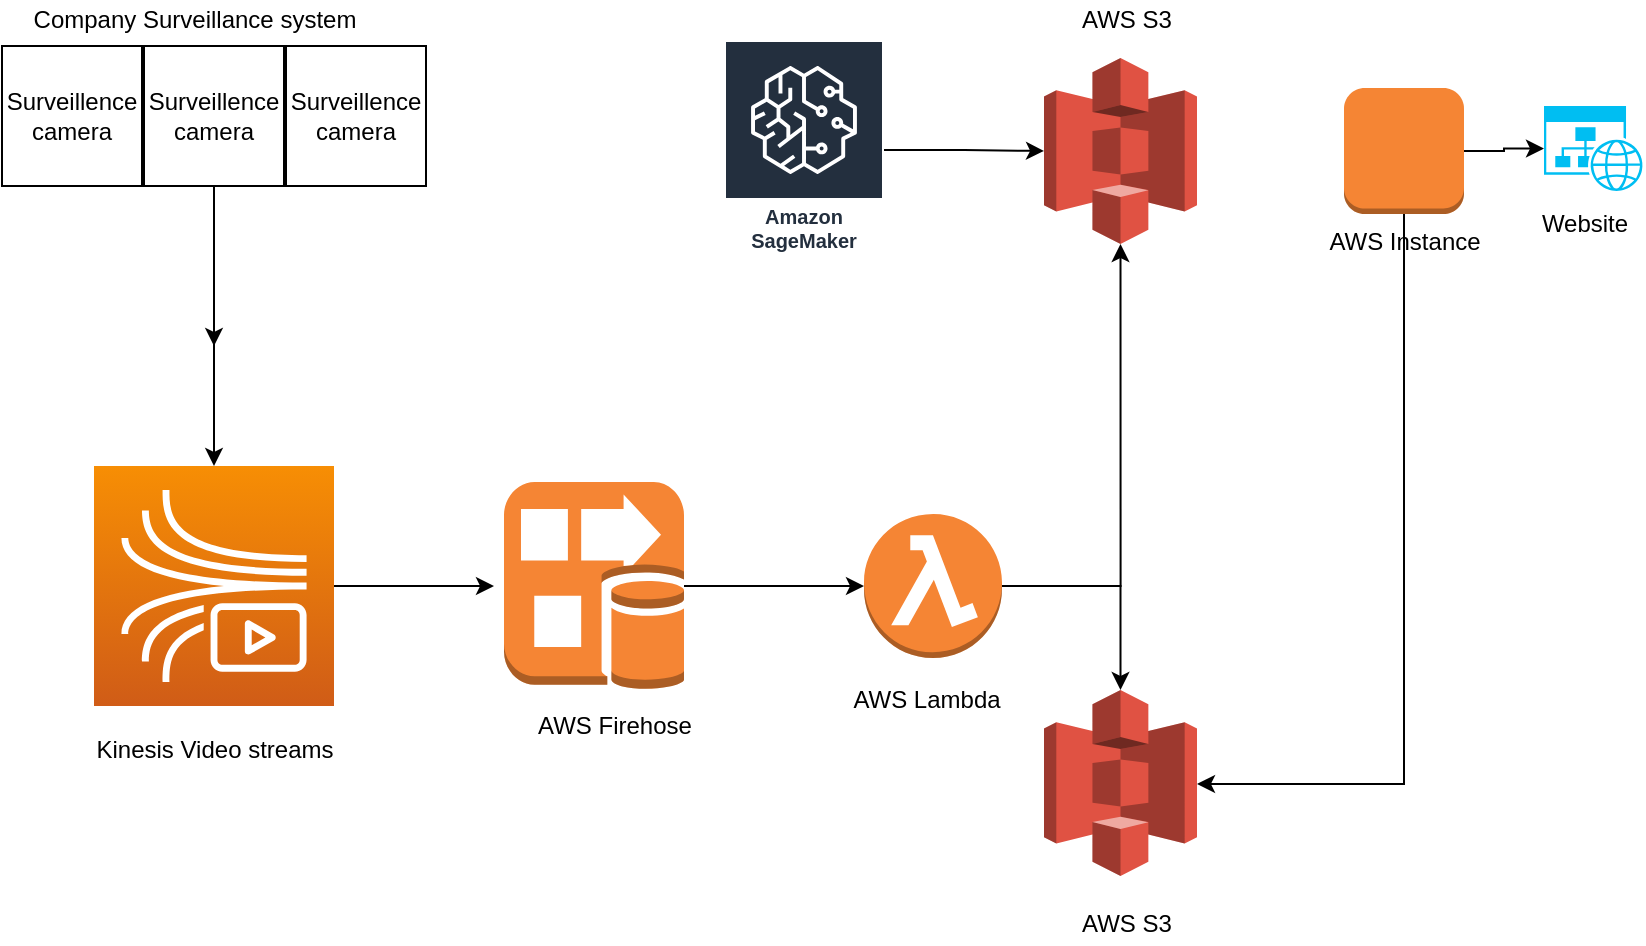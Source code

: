 <mxfile version="13.4.0" type="device"><diagram id="LIftVa69IGDCK4Xy-dfY" name="Page-1"><mxGraphModel dx="868" dy="492" grid="1" gridSize="10" guides="1" tooltips="1" connect="1" arrows="1" fold="1" page="1" pageScale="1" pageWidth="850" pageHeight="1100" math="0" shadow="0"><root><mxCell id="0"/><mxCell id="1" parent="0"/><mxCell id="ctcqPym9dkBFHFLK2jSZ-30" style="edgeStyle=orthogonalEdgeStyle;rounded=0;orthogonalLoop=1;jettySize=auto;html=1;entryX=0.5;entryY=1;entryDx=0;entryDy=0;entryPerimeter=0;" edge="1" parent="1" source="ctcqPym9dkBFHFLK2jSZ-1" target="ctcqPym9dkBFHFLK2jSZ-27"><mxGeometry relative="1" as="geometry"/></mxCell><mxCell id="ctcqPym9dkBFHFLK2jSZ-32" style="edgeStyle=orthogonalEdgeStyle;rounded=0;orthogonalLoop=1;jettySize=auto;html=1;" edge="1" parent="1" source="ctcqPym9dkBFHFLK2jSZ-1" target="ctcqPym9dkBFHFLK2jSZ-31"><mxGeometry relative="1" as="geometry"/></mxCell><mxCell id="ctcqPym9dkBFHFLK2jSZ-1" value="" style="outlineConnect=0;dashed=0;verticalLabelPosition=bottom;verticalAlign=top;align=center;html=1;shape=mxgraph.aws3.lambda_function;fillColor=#F58534;gradientColor=none;" vertex="1" parent="1"><mxGeometry x="460" y="314" width="69" height="72" as="geometry"/></mxCell><mxCell id="ctcqPym9dkBFHFLK2jSZ-9" value="" style="edgeStyle=orthogonalEdgeStyle;rounded=0;orthogonalLoop=1;jettySize=auto;html=1;" edge="1" parent="1" source="ctcqPym9dkBFHFLK2jSZ-3"><mxGeometry relative="1" as="geometry"><mxPoint x="135" y="290" as="targetPoint"/></mxGeometry></mxCell><mxCell id="ctcqPym9dkBFHFLK2jSZ-19" value="" style="edgeStyle=orthogonalEdgeStyle;rounded=0;orthogonalLoop=1;jettySize=auto;html=1;" edge="1" parent="1" source="ctcqPym9dkBFHFLK2jSZ-3"><mxGeometry relative="1" as="geometry"><mxPoint x="135" y="230" as="targetPoint"/></mxGeometry></mxCell><mxCell id="ctcqPym9dkBFHFLK2jSZ-3" value="Surveillence camera" style="whiteSpace=wrap;html=1;aspect=fixed;" vertex="1" parent="1"><mxGeometry x="100" y="80" width="70" height="70" as="geometry"/></mxCell><mxCell id="ctcqPym9dkBFHFLK2jSZ-4" value="Surveillence camera" style="whiteSpace=wrap;html=1;aspect=fixed;" vertex="1" parent="1"><mxGeometry x="29" y="80" width="70" height="70" as="geometry"/></mxCell><mxCell id="ctcqPym9dkBFHFLK2jSZ-5" value="Surveillence camera" style="whiteSpace=wrap;html=1;aspect=fixed;" vertex="1" parent="1"><mxGeometry x="171" y="80" width="70" height="70" as="geometry"/></mxCell><mxCell id="ctcqPym9dkBFHFLK2jSZ-17" value="Kinesis Video streams" style="text;html=1;align=center;verticalAlign=middle;resizable=0;points=[];autosize=1;" vertex="1" parent="1"><mxGeometry x="70" y="422" width="130" height="20" as="geometry"/></mxCell><mxCell id="ctcqPym9dkBFHFLK2jSZ-20" value="Company Surveillance system" style="text;html=1;align=center;verticalAlign=middle;resizable=0;points=[];autosize=1;" vertex="1" parent="1"><mxGeometry x="35" y="57" width="180" height="20" as="geometry"/></mxCell><mxCell id="ctcqPym9dkBFHFLK2jSZ-24" value="" style="edgeStyle=orthogonalEdgeStyle;rounded=0;orthogonalLoop=1;jettySize=auto;html=1;" edge="1" parent="1" source="ctcqPym9dkBFHFLK2jSZ-21"><mxGeometry relative="1" as="geometry"><mxPoint x="275" y="350" as="targetPoint"/></mxGeometry></mxCell><mxCell id="ctcqPym9dkBFHFLK2jSZ-21" value="" style="outlineConnect=0;fontColor=#232F3E;gradientColor=#F78E04;gradientDirection=north;fillColor=#D05C17;strokeColor=#ffffff;dashed=0;verticalLabelPosition=bottom;verticalAlign=top;align=center;html=1;fontSize=12;fontStyle=0;aspect=fixed;shape=mxgraph.aws4.resourceIcon;resIcon=mxgraph.aws4.kinesis_video_streams;" vertex="1" parent="1"><mxGeometry x="75" y="290" width="120" height="120" as="geometry"/></mxCell><mxCell id="ctcqPym9dkBFHFLK2jSZ-29" style="edgeStyle=orthogonalEdgeStyle;rounded=0;orthogonalLoop=1;jettySize=auto;html=1;" edge="1" parent="1" source="ctcqPym9dkBFHFLK2jSZ-22" target="ctcqPym9dkBFHFLK2jSZ-1"><mxGeometry relative="1" as="geometry"/></mxCell><mxCell id="ctcqPym9dkBFHFLK2jSZ-22" value="" style="outlineConnect=0;dashed=0;verticalLabelPosition=bottom;verticalAlign=top;align=center;html=1;shape=mxgraph.aws3.kinesis_firehose;fillColor=#F58534;gradientColor=none;" vertex="1" parent="1"><mxGeometry x="280" y="298" width="90" height="104" as="geometry"/></mxCell><mxCell id="ctcqPym9dkBFHFLK2jSZ-25" value="AWS Firehose" style="text;html=1;align=center;verticalAlign=middle;resizable=0;points=[];autosize=1;" vertex="1" parent="1"><mxGeometry x="290" y="410" width="90" height="20" as="geometry"/></mxCell><mxCell id="ctcqPym9dkBFHFLK2jSZ-28" style="edgeStyle=orthogonalEdgeStyle;rounded=0;orthogonalLoop=1;jettySize=auto;html=1;entryX=0;entryY=0.5;entryDx=0;entryDy=0;entryPerimeter=0;" edge="1" parent="1" source="ctcqPym9dkBFHFLK2jSZ-26" target="ctcqPym9dkBFHFLK2jSZ-27"><mxGeometry relative="1" as="geometry"/></mxCell><mxCell id="ctcqPym9dkBFHFLK2jSZ-26" value="Amazon SageMaker" style="outlineConnect=0;fontColor=#232F3E;gradientColor=none;strokeColor=#ffffff;fillColor=#232F3E;dashed=0;verticalLabelPosition=middle;verticalAlign=bottom;align=center;html=1;whiteSpace=wrap;fontSize=10;fontStyle=1;spacing=3;shape=mxgraph.aws4.productIcon;prIcon=mxgraph.aws4.sagemaker;" vertex="1" parent="1"><mxGeometry x="390" y="77" width="80" height="110" as="geometry"/></mxCell><mxCell id="ctcqPym9dkBFHFLK2jSZ-27" value="" style="outlineConnect=0;dashed=0;verticalLabelPosition=bottom;verticalAlign=top;align=center;html=1;shape=mxgraph.aws3.s3;fillColor=#E05243;gradientColor=none;" vertex="1" parent="1"><mxGeometry x="550" y="86" width="76.5" height="93" as="geometry"/></mxCell><mxCell id="ctcqPym9dkBFHFLK2jSZ-31" value="" style="outlineConnect=0;dashed=0;verticalLabelPosition=bottom;verticalAlign=top;align=center;html=1;shape=mxgraph.aws3.s3;fillColor=#E05243;gradientColor=none;" vertex="1" parent="1"><mxGeometry x="550" y="402" width="76.5" height="93" as="geometry"/></mxCell><mxCell id="ctcqPym9dkBFHFLK2jSZ-33" value="AWS S3" style="text;html=1;align=center;verticalAlign=middle;resizable=0;points=[];autosize=1;" vertex="1" parent="1"><mxGeometry x="561" y="509" width="60" height="20" as="geometry"/></mxCell><mxCell id="ctcqPym9dkBFHFLK2jSZ-34" value="AWS S3" style="text;html=1;align=center;verticalAlign=middle;resizable=0;points=[];autosize=1;" vertex="1" parent="1"><mxGeometry x="561" y="57" width="60" height="20" as="geometry"/></mxCell><mxCell id="ctcqPym9dkBFHFLK2jSZ-35" value="AWS Lambda" style="text;html=1;align=center;verticalAlign=middle;resizable=0;points=[];autosize=1;" vertex="1" parent="1"><mxGeometry x="446" y="397" width="90" height="20" as="geometry"/></mxCell><mxCell id="ctcqPym9dkBFHFLK2jSZ-38" style="edgeStyle=orthogonalEdgeStyle;rounded=0;orthogonalLoop=1;jettySize=auto;html=1;entryX=0;entryY=0.5;entryDx=0;entryDy=0;entryPerimeter=0;" edge="1" parent="1" source="ctcqPym9dkBFHFLK2jSZ-36" target="ctcqPym9dkBFHFLK2jSZ-37"><mxGeometry relative="1" as="geometry"/></mxCell><mxCell id="ctcqPym9dkBFHFLK2jSZ-40" style="edgeStyle=orthogonalEdgeStyle;rounded=0;orthogonalLoop=1;jettySize=auto;html=1;" edge="1" parent="1" source="ctcqPym9dkBFHFLK2jSZ-36" target="ctcqPym9dkBFHFLK2jSZ-31"><mxGeometry relative="1" as="geometry"><Array as="points"><mxPoint x="730" y="449"/></Array></mxGeometry></mxCell><mxCell id="ctcqPym9dkBFHFLK2jSZ-36" value="AWS Instance" style="outlineConnect=0;dashed=0;verticalLabelPosition=bottom;verticalAlign=top;align=center;html=1;shape=mxgraph.aws3.instance;fillColor=#F58534;gradientColor=none;" vertex="1" parent="1"><mxGeometry x="700" y="101" width="60" height="63" as="geometry"/></mxCell><mxCell id="ctcqPym9dkBFHFLK2jSZ-37" value="" style="verticalLabelPosition=bottom;html=1;verticalAlign=top;align=center;strokeColor=none;fillColor=#00BEF2;shape=mxgraph.azure.website_generic;pointerEvents=1;" vertex="1" parent="1"><mxGeometry x="800" y="110" width="50" height="42.5" as="geometry"/></mxCell><mxCell id="ctcqPym9dkBFHFLK2jSZ-41" value="Website" style="text;html=1;align=center;verticalAlign=middle;resizable=0;points=[];autosize=1;" vertex="1" parent="1"><mxGeometry x="790" y="159" width="60" height="20" as="geometry"/></mxCell></root></mxGraphModel></diagram></mxfile>